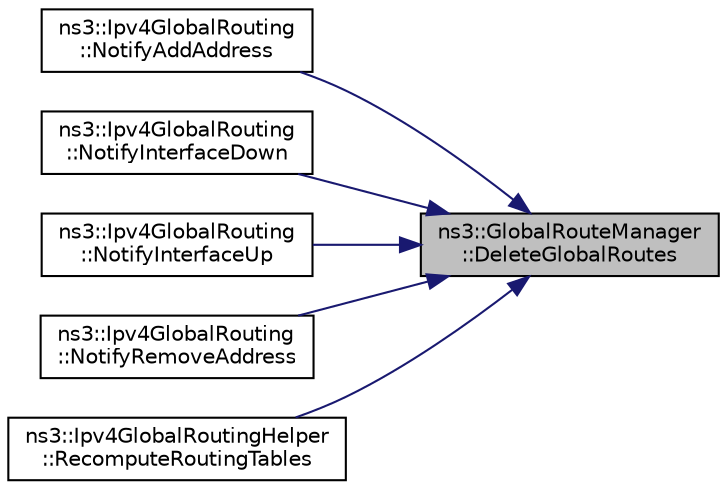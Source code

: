 digraph "ns3::GlobalRouteManager::DeleteGlobalRoutes"
{
 // LATEX_PDF_SIZE
  edge [fontname="Helvetica",fontsize="10",labelfontname="Helvetica",labelfontsize="10"];
  node [fontname="Helvetica",fontsize="10",shape=record];
  rankdir="RL";
  Node1 [label="ns3::GlobalRouteManager\l::DeleteGlobalRoutes",height=0.2,width=0.4,color="black", fillcolor="grey75", style="filled", fontcolor="black",tooltip="Delete all static routes on all nodes that have a GlobalRouterInterface."];
  Node1 -> Node2 [dir="back",color="midnightblue",fontsize="10",style="solid",fontname="Helvetica"];
  Node2 [label="ns3::Ipv4GlobalRouting\l::NotifyAddAddress",height=0.2,width=0.4,color="black", fillcolor="white", style="filled",URL="$classns3_1_1_ipv4_global_routing.html#a500c6e43cbf90b83b9582d3dc029ede0",tooltip=" "];
  Node1 -> Node3 [dir="back",color="midnightblue",fontsize="10",style="solid",fontname="Helvetica"];
  Node3 [label="ns3::Ipv4GlobalRouting\l::NotifyInterfaceDown",height=0.2,width=0.4,color="black", fillcolor="white", style="filled",URL="$classns3_1_1_ipv4_global_routing.html#a15eb3f2522504b90c7fb28412040e1ff",tooltip=" "];
  Node1 -> Node4 [dir="back",color="midnightblue",fontsize="10",style="solid",fontname="Helvetica"];
  Node4 [label="ns3::Ipv4GlobalRouting\l::NotifyInterfaceUp",height=0.2,width=0.4,color="black", fillcolor="white", style="filled",URL="$classns3_1_1_ipv4_global_routing.html#af4068bd0482d47a34ceb857ba2137c97",tooltip=" "];
  Node1 -> Node5 [dir="back",color="midnightblue",fontsize="10",style="solid",fontname="Helvetica"];
  Node5 [label="ns3::Ipv4GlobalRouting\l::NotifyRemoveAddress",height=0.2,width=0.4,color="black", fillcolor="white", style="filled",URL="$classns3_1_1_ipv4_global_routing.html#a2fe404417aaa31ac52fe87817075e612",tooltip=" "];
  Node1 -> Node6 [dir="back",color="midnightblue",fontsize="10",style="solid",fontname="Helvetica"];
  Node6 [label="ns3::Ipv4GlobalRoutingHelper\l::RecomputeRoutingTables",height=0.2,width=0.4,color="black", fillcolor="white", style="filled",URL="$classns3_1_1_ipv4_global_routing_helper.html#a0a266b82c78b1252827f77b22d0637ab",tooltip="Remove all routes that were previously installed in a prior call to either PopulateRoutingTables() or..."];
}
